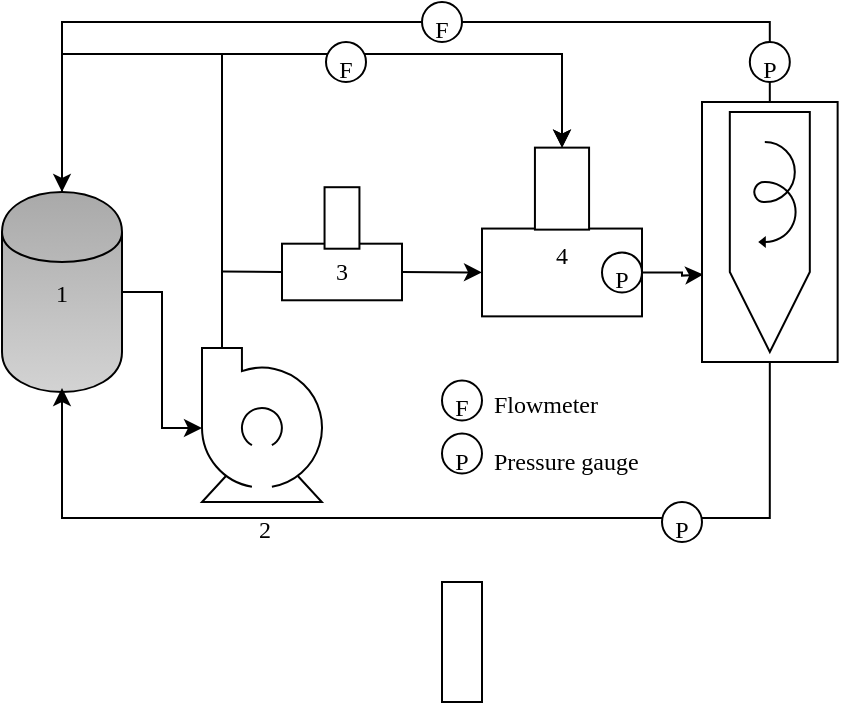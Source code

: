<mxfile version="26.2.8">
  <diagram name="Page-1" id="7JwyW4FuynI3zw1Lpk3y">
    <mxGraphModel dx="865" dy="501" grid="1" gridSize="10" guides="1" tooltips="1" connect="1" arrows="1" fold="1" page="1" pageScale="1" pageWidth="827" pageHeight="1169" math="0" shadow="0">
      <root>
        <mxCell id="0" />
        <mxCell id="1" parent="0" />
        <mxCell id="_ku4jCw8qOucxCteulYC-88" style="edgeStyle=orthogonalEdgeStyle;rounded=0;orthogonalLoop=1;jettySize=auto;html=1;entryX=0;entryY=0.5;entryDx=0;entryDy=0;fontFamily=Times New Roman;fontSize=12;fontColor=default;exitX=0.5;exitY=0;exitDx=0;exitDy=0;" edge="1" parent="1" source="_ku4jCw8qOucxCteulYC-15" target="_ku4jCw8qOucxCteulYC-79">
          <mxGeometry relative="1" as="geometry">
            <Array as="points">
              <mxPoint x="60" y="186" />
              <mxPoint x="310" y="186" />
            </Array>
          </mxGeometry>
        </mxCell>
        <mxCell id="_ku4jCw8qOucxCteulYC-15" value="1" style="shape=cylinder;fillColor=#d3d3d3;strokeColor=#000000;gradientColor=#a9a9a9;gradientDirection=north;fontFamily=Times New Roman;" vertex="1" parent="1">
          <mxGeometry x="30" y="255" width="60" height="100" as="geometry" />
        </mxCell>
        <mxCell id="_ku4jCw8qOucxCteulYC-77" style="edgeStyle=orthogonalEdgeStyle;rounded=0;orthogonalLoop=1;jettySize=auto;html=1;fontFamily=Times New Roman;fontSize=12;fontColor=default;exitX=0.5;exitY=1;exitDx=0;exitDy=0;exitPerimeter=0;entryX=0.5;entryY=1;entryDx=0;entryDy=0;" edge="1" parent="1">
          <mxGeometry relative="1" as="geometry">
            <mxPoint x="413.91" y="333.0" as="sourcePoint" />
            <mxPoint x="60" y="353.0" as="targetPoint" />
            <Array as="points">
              <mxPoint x="414" y="418" />
              <mxPoint x="60" y="418" />
            </Array>
          </mxGeometry>
        </mxCell>
        <mxCell id="_ku4jCw8qOucxCteulYC-87" style="edgeStyle=orthogonalEdgeStyle;rounded=0;orthogonalLoop=1;jettySize=auto;html=1;entryX=0.5;entryY=0;entryDx=0;entryDy=0;fontFamily=Times New Roman;fontSize=12;fontColor=default;exitX=0.5;exitY=0;exitDx=0;exitDy=0;exitPerimeter=0;" edge="1" parent="1" source="_ku4jCw8qOucxCteulYC-39" target="_ku4jCw8qOucxCteulYC-15">
          <mxGeometry relative="1" as="geometry">
            <Array as="points">
              <mxPoint x="414" y="170" />
              <mxPoint x="60" y="170" />
            </Array>
          </mxGeometry>
        </mxCell>
        <mxCell id="_ku4jCw8qOucxCteulYC-72" value="Flowmeter" style="text;fillColor=none;strokeColor=none;fontFamily=Times New Roman;" vertex="1" parent="1">
          <mxGeometry x="274" y="347.25" width="80" height="20" as="geometry" />
        </mxCell>
        <mxCell id="_ku4jCw8qOucxCteulYC-73" value="Pressure gauge" style="text;fillColor=none;strokeColor=none;fontFamily=Times New Roman;" vertex="1" parent="1">
          <mxGeometry x="274" y="375.75" width="100" height="20" as="geometry" />
        </mxCell>
        <mxCell id="_ku4jCw8qOucxCteulYC-95" style="edgeStyle=orthogonalEdgeStyle;rounded=0;orthogonalLoop=1;jettySize=auto;html=1;entryX=0;entryY=0.5;entryDx=0;entryDy=0;fontFamily=Times New Roman;fontSize=12;fontColor=default;" edge="1" parent="1" source="_ku4jCw8qOucxCteulYC-75" target="_ku4jCw8qOucxCteulYC-79">
          <mxGeometry relative="1" as="geometry">
            <Array as="points">
              <mxPoint x="140" y="186" />
              <mxPoint x="310" y="186" />
            </Array>
          </mxGeometry>
        </mxCell>
        <mxCell id="_ku4jCw8qOucxCteulYC-75" value="2" style="shape=mxgraph.pid.pumps.centrifugal_pump_2;html=1;pointerEvents=1;align=center;verticalLabelPosition=bottom;verticalAlign=top;dashed=0;strokeColor=default;fontFamily=Times New Roman;fontSize=12;fontColor=default;fillColor=default;" vertex="1" parent="1">
          <mxGeometry x="130" y="333" width="62" height="77" as="geometry" />
        </mxCell>
        <mxCell id="_ku4jCw8qOucxCteulYC-82" value="" style="group" vertex="1" connectable="0" parent="1">
          <mxGeometry x="270" y="232.815" width="80" height="84.365" as="geometry" />
        </mxCell>
        <mxCell id="_ku4jCw8qOucxCteulYC-78" value="4" style="rounded=0;whiteSpace=wrap;html=1;dashed=0;pointerEvents=1;strokeColor=default;align=center;verticalAlign=top;fontFamily=Times New Roman;fontSize=12;fontColor=default;fillColor=default;" vertex="1" parent="_ku4jCw8qOucxCteulYC-82">
          <mxGeometry y="40.463" width="80" height="43.902" as="geometry" />
        </mxCell>
        <mxCell id="_ku4jCw8qOucxCteulYC-79" value="" style="rounded=0;whiteSpace=wrap;html=1;dashed=0;pointerEvents=1;strokeColor=default;align=center;verticalAlign=top;fontFamily=Times New Roman;fontSize=12;fontColor=default;fillColor=default;rotation=90;" vertex="1" parent="_ku4jCw8qOucxCteulYC-82">
          <mxGeometry x="19.5" y="6.965" width="41" height="27.07" as="geometry" />
        </mxCell>
        <mxCell id="_ku4jCw8qOucxCteulYC-117" value="P" style="ellipse;whiteSpace=wrap;html=1;aspect=fixed;dashed=0;pointerEvents=1;strokeColor=default;align=center;verticalAlign=top;fontFamily=Times New Roman;fontSize=12;fontColor=default;fillColor=default;" vertex="1" parent="_ku4jCw8qOucxCteulYC-82">
          <mxGeometry x="60" y="52.415" width="20" height="20" as="geometry" />
        </mxCell>
        <mxCell id="_ku4jCw8qOucxCteulYC-91" value="" style="group" vertex="1" connectable="0" parent="1">
          <mxGeometry x="170" y="254.77" width="60" height="54.37" as="geometry" />
        </mxCell>
        <mxCell id="_ku4jCw8qOucxCteulYC-92" value="3" style="rounded=0;whiteSpace=wrap;html=1;dashed=0;pointerEvents=1;strokeColor=default;align=center;verticalAlign=top;fontFamily=Times New Roman;fontSize=12;fontColor=default;fillColor=default;" vertex="1" parent="_ku4jCw8qOucxCteulYC-91">
          <mxGeometry y="26.077" width="60" height="28.293" as="geometry" />
        </mxCell>
        <mxCell id="_ku4jCw8qOucxCteulYC-93" value="" style="rounded=0;whiteSpace=wrap;html=1;dashed=0;pointerEvents=1;strokeColor=default;align=center;verticalAlign=top;fontFamily=Times New Roman;fontSize=12;fontColor=default;fillColor=default;rotation=90;" vertex="1" parent="_ku4jCw8qOucxCteulYC-91">
          <mxGeometry x="14.625" y="4.489" width="30.75" height="17.446" as="geometry" />
        </mxCell>
        <mxCell id="_ku4jCw8qOucxCteulYC-96" style="edgeStyle=orthogonalEdgeStyle;rounded=0;orthogonalLoop=1;jettySize=auto;html=1;entryX=0;entryY=0.52;entryDx=0;entryDy=0;entryPerimeter=0;fontFamily=Times New Roman;fontSize=12;fontColor=default;" edge="1" parent="1" source="_ku4jCw8qOucxCteulYC-15" target="_ku4jCw8qOucxCteulYC-75">
          <mxGeometry relative="1" as="geometry" />
        </mxCell>
        <mxCell id="_ku4jCw8qOucxCteulYC-99" style="edgeStyle=orthogonalEdgeStyle;rounded=0;orthogonalLoop=1;jettySize=auto;html=1;entryX=0.627;entryY=0.991;entryDx=0;entryDy=0;entryPerimeter=0;fontFamily=Times New Roman;fontSize=12;fontColor=default;" edge="1" parent="1" source="_ku4jCw8qOucxCteulYC-78">
          <mxGeometry relative="1" as="geometry">
            <mxPoint x="380.61" y="296.28" as="targetPoint" />
          </mxGeometry>
        </mxCell>
        <mxCell id="_ku4jCw8qOucxCteulYC-100" value="" style="group" vertex="1" connectable="0" parent="1">
          <mxGeometry x="380" y="210" width="67.82" height="130" as="geometry" />
        </mxCell>
        <mxCell id="_ku4jCw8qOucxCteulYC-98" value="" style="rounded=0;whiteSpace=wrap;html=1;dashed=0;pointerEvents=1;strokeColor=default;align=center;verticalAlign=top;fontFamily=Times New Roman;fontSize=12;fontColor=default;fillColor=default;rotation=90;" vertex="1" parent="_ku4jCw8qOucxCteulYC-100">
          <mxGeometry x="-31.09" y="31.09" width="130" height="67.82" as="geometry" />
        </mxCell>
        <mxCell id="_ku4jCw8qOucxCteulYC-39" value="&lt;div&gt;&lt;br&gt;&lt;/div&gt;" style="shape=mxgraph.pid.separators.separator_(cyclone);html=1;pointerEvents=1;align=center;verticalLabelPosition=bottom;verticalAlign=top;dashed=0;fontFamily=Times New Roman;" vertex="1" parent="_ku4jCw8qOucxCteulYC-100">
          <mxGeometry x="13.91" y="5" width="40" height="120" as="geometry" />
        </mxCell>
        <mxCell id="_ku4jCw8qOucxCteulYC-105" value="" style="endArrow=none;html=1;rounded=0;fontFamily=Times New Roman;fontSize=12;fontColor=default;entryX=0;entryY=0.5;entryDx=0;entryDy=0;" edge="1" parent="1" target="_ku4jCw8qOucxCteulYC-92">
          <mxGeometry width="50" height="50" relative="1" as="geometry">
            <mxPoint x="140" y="294.77" as="sourcePoint" />
            <mxPoint x="210" y="284.08" as="targetPoint" />
          </mxGeometry>
        </mxCell>
        <mxCell id="_ku4jCw8qOucxCteulYC-108" value="" style="endArrow=classic;html=1;rounded=0;fontFamily=Times New Roman;fontSize=12;fontColor=default;entryX=0;entryY=0.5;entryDx=0;entryDy=0;exitX=1;exitY=0.5;exitDx=0;exitDy=0;" edge="1" parent="1" source="_ku4jCw8qOucxCteulYC-92" target="_ku4jCw8qOucxCteulYC-78">
          <mxGeometry width="50" height="50" relative="1" as="geometry">
            <mxPoint x="300" y="271.18" as="sourcePoint" />
            <mxPoint x="360" y="271.179" as="targetPoint" />
          </mxGeometry>
        </mxCell>
        <mxCell id="_ku4jCw8qOucxCteulYC-109" value="F" style="ellipse;whiteSpace=wrap;html=1;aspect=fixed;dashed=0;pointerEvents=1;strokeColor=default;align=center;verticalAlign=top;fontFamily=Times New Roman;fontSize=12;fontColor=default;fillColor=default;" vertex="1" parent="1">
          <mxGeometry x="192" y="180" width="20" height="20" as="geometry" />
        </mxCell>
        <mxCell id="_ku4jCw8qOucxCteulYC-114" value="&lt;font&gt;F&lt;/font&gt;" style="ellipse;whiteSpace=wrap;html=1;aspect=fixed;dashed=0;pointerEvents=1;strokeColor=default;align=center;verticalAlign=top;fontFamily=Times New Roman;fontSize=12;fontColor=default;fillColor=default;" vertex="1" parent="1">
          <mxGeometry x="240" y="160" width="20" height="20" as="geometry" />
        </mxCell>
        <mxCell id="_ku4jCw8qOucxCteulYC-118" value="F" style="ellipse;whiteSpace=wrap;html=1;aspect=fixed;dashed=0;pointerEvents=1;strokeColor=default;align=center;verticalAlign=top;fontFamily=Times New Roman;fontSize=12;fontColor=default;fillColor=default;" vertex="1" parent="1">
          <mxGeometry x="250" y="349.25" width="20" height="20" as="geometry" />
        </mxCell>
        <mxCell id="_ku4jCw8qOucxCteulYC-123" value="P" style="ellipse;whiteSpace=wrap;html=1;aspect=fixed;dashed=0;pointerEvents=1;strokeColor=default;align=center;verticalAlign=top;fontFamily=Times New Roman;fontSize=12;fontColor=default;fillColor=default;" vertex="1" parent="1">
          <mxGeometry x="250" y="375.75" width="20" height="20" as="geometry" />
        </mxCell>
        <mxCell id="_ku4jCw8qOucxCteulYC-127" value="P" style="ellipse;whiteSpace=wrap;html=1;aspect=fixed;dashed=0;pointerEvents=1;strokeColor=default;align=center;verticalAlign=top;fontFamily=Times New Roman;fontSize=12;fontColor=default;fillColor=default;" vertex="1" parent="1">
          <mxGeometry x="403.91" y="180.0" width="20" height="20" as="geometry" />
        </mxCell>
        <mxCell id="_ku4jCw8qOucxCteulYC-128" value="P" style="ellipse;whiteSpace=wrap;html=1;aspect=fixed;dashed=0;pointerEvents=1;strokeColor=default;align=center;verticalAlign=top;fontFamily=Times New Roman;fontSize=12;fontColor=default;fillColor=default;" vertex="1" parent="1">
          <mxGeometry x="360" y="410" width="20" height="20" as="geometry" />
        </mxCell>
        <mxCell id="_ku4jCw8qOucxCteulYC-129" value="" style="rounded=0;whiteSpace=wrap;html=1;dashed=0;pointerEvents=1;strokeColor=default;align=center;verticalAlign=top;fontFamily=Times New Roman;fontSize=12;fontColor=default;fillColor=default;rotation=90;" vertex="1" parent="1">
          <mxGeometry x="230" y="470" width="60" height="20" as="geometry" />
        </mxCell>
      </root>
    </mxGraphModel>
  </diagram>
</mxfile>
